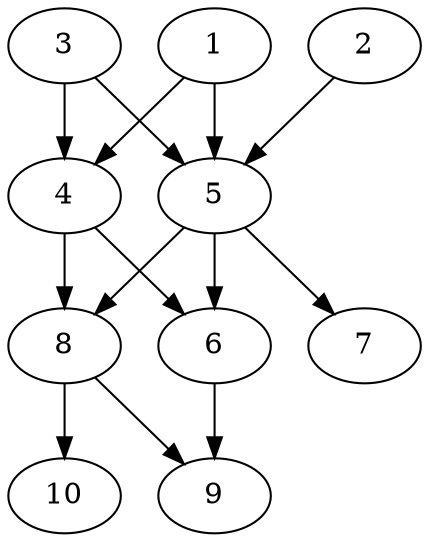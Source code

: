// DAG automatically generated by daggen at Tue Aug  6 16:21:19 2019
// ./daggen --dot -n 10 --ccr 0.5 --fat 0.6 --regular 0.5 --density 0.9 --mindata 5242880 --maxdata 52428800 
digraph G {
  1 [size="38270976", alpha="0.07", expect_size="19135488"] 
  1 -> 4 [size ="19135488"]
  1 -> 5 [size ="19135488"]
  2 [size="21346304", alpha="0.19", expect_size="10673152"] 
  2 -> 5 [size ="10673152"]
  3 [size="51044352", alpha="0.11", expect_size="25522176"] 
  3 -> 4 [size ="25522176"]
  3 -> 5 [size ="25522176"]
  4 [size="78241792", alpha="0.10", expect_size="39120896"] 
  4 -> 6 [size ="39120896"]
  4 -> 8 [size ="39120896"]
  5 [size="32575488", alpha="0.15", expect_size="16287744"] 
  5 -> 6 [size ="16287744"]
  5 -> 7 [size ="16287744"]
  5 -> 8 [size ="16287744"]
  6 [size="36196352", alpha="0.14", expect_size="18098176"] 
  6 -> 9 [size ="18098176"]
  7 [size="14921728", alpha="0.06", expect_size="7460864"] 
  8 [size="56127488", alpha="0.13", expect_size="28063744"] 
  8 -> 9 [size ="28063744"]
  8 -> 10 [size ="28063744"]
  9 [size="17717248", alpha="0.16", expect_size="8858624"] 
  10 [size="85479424", alpha="0.12", expect_size="42739712"] 
}
